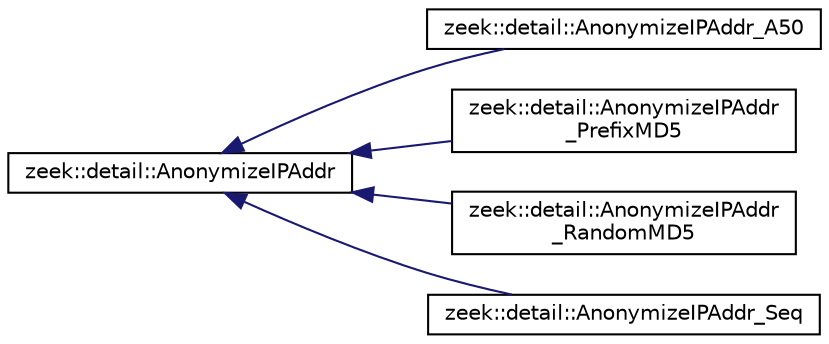 digraph "Graphical Class Hierarchy"
{
 // LATEX_PDF_SIZE
  edge [fontname="Helvetica",fontsize="10",labelfontname="Helvetica",labelfontsize="10"];
  node [fontname="Helvetica",fontsize="10",shape=record];
  rankdir="LR";
  Node0 [label="zeek::detail::AnonymizeIPAddr",height=0.2,width=0.4,color="black", fillcolor="white", style="filled",URL="$d2/d78/classzeek_1_1detail_1_1AnonymizeIPAddr.html",tooltip=" "];
  Node0 -> Node1 [dir="back",color="midnightblue",fontsize="10",style="solid",fontname="Helvetica"];
  Node1 [label="zeek::detail::AnonymizeIPAddr_A50",height=0.2,width=0.4,color="black", fillcolor="white", style="filled",URL="$de/d11/classzeek_1_1detail_1_1AnonymizeIPAddr__A50.html",tooltip=" "];
  Node0 -> Node2 [dir="back",color="midnightblue",fontsize="10",style="solid",fontname="Helvetica"];
  Node2 [label="zeek::detail::AnonymizeIPAddr\l_PrefixMD5",height=0.2,width=0.4,color="black", fillcolor="white", style="filled",URL="$d4/d27/classzeek_1_1detail_1_1AnonymizeIPAddr__PrefixMD5.html",tooltip=" "];
  Node0 -> Node3 [dir="back",color="midnightblue",fontsize="10",style="solid",fontname="Helvetica"];
  Node3 [label="zeek::detail::AnonymizeIPAddr\l_RandomMD5",height=0.2,width=0.4,color="black", fillcolor="white", style="filled",URL="$d8/d17/classzeek_1_1detail_1_1AnonymizeIPAddr__RandomMD5.html",tooltip=" "];
  Node0 -> Node4 [dir="back",color="midnightblue",fontsize="10",style="solid",fontname="Helvetica"];
  Node4 [label="zeek::detail::AnonymizeIPAddr_Seq",height=0.2,width=0.4,color="black", fillcolor="white", style="filled",URL="$da/d85/classzeek_1_1detail_1_1AnonymizeIPAddr__Seq.html",tooltip=" "];
}
